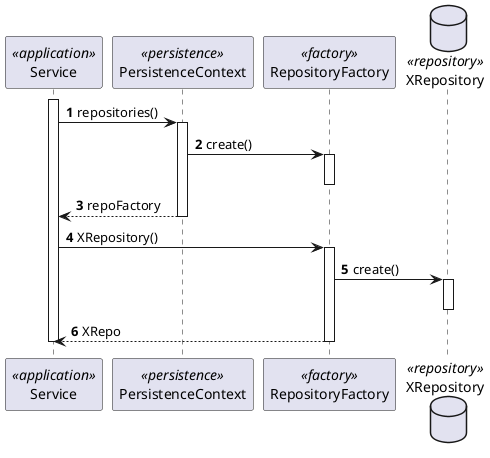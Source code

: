 @startuml
participant Service as SERVICE  <<application>>
participant PersistenceContext as PERS_CONTX <<persistence>>
participant RepositoryFactory as REPO_FAC <<factory>>
database XRepository as REPO <<repository>>

autonumber
activate SERVICE
SERVICE -> PERS_CONTX : repositories()
activate PERS_CONTX
PERS_CONTX -> REPO_FAC : create()
activate REPO_FAC
deactivate REPO_FAC
PERS_CONTX -->SERVICE : repoFactory
deactivate PERS_CONTX
SERVICE -> REPO_FAC : XRepository()
activate REPO_FAC
REPO_FAC -> REPO : create()
activate REPO
deactivate REPO
REPO_FAC --> SERVICE : XRepo
deactivate REPO_FAC
deactivate SERVICE
@enduml